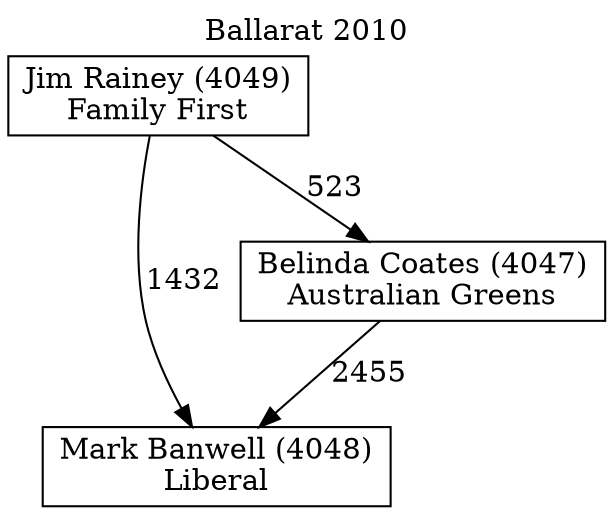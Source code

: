 // House preference flow
digraph "Mark Banwell (4048)_Ballarat_2010" {
	graph [label="Ballarat 2010" labelloc=t mclimit=10]
	node [shape=box]
	"Mark Banwell (4048)" [label="Mark Banwell (4048)
Liberal"]
	"Belinda Coates (4047)" [label="Belinda Coates (4047)
Australian Greens"]
	"Jim Rainey (4049)" [label="Jim Rainey (4049)
Family First"]
	"Belinda Coates (4047)" -> "Mark Banwell (4048)" [label=2455]
	"Jim Rainey (4049)" -> "Belinda Coates (4047)" [label=523]
	"Jim Rainey (4049)" -> "Mark Banwell (4048)" [label=1432]
}
